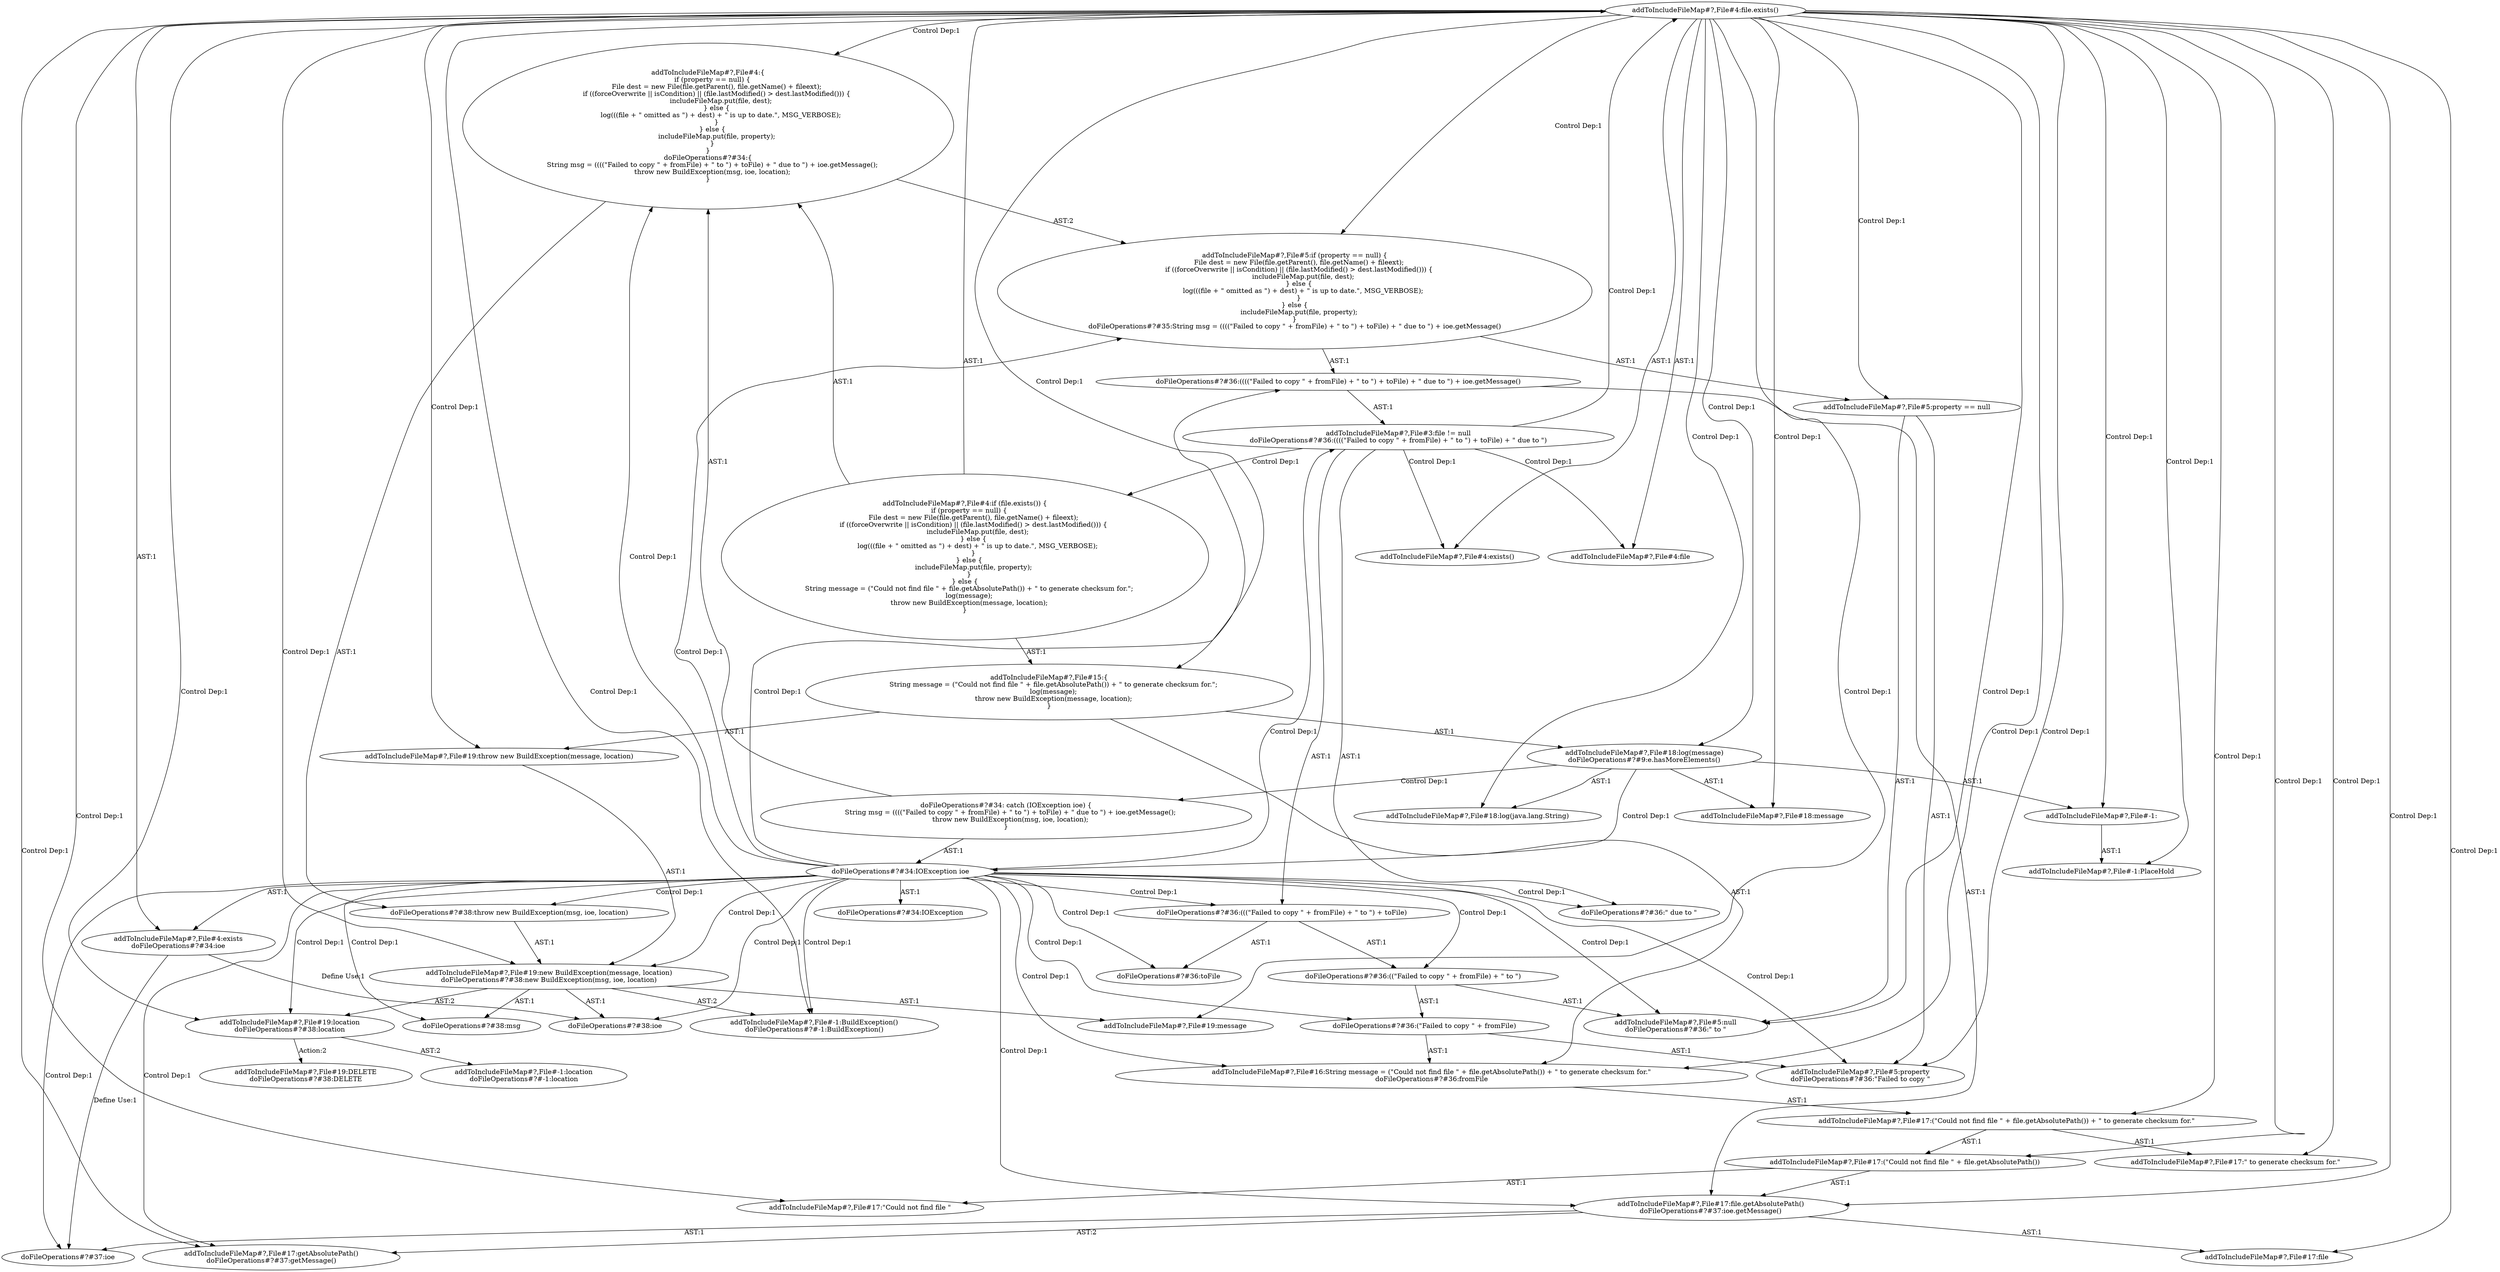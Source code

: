 digraph "Pattern" {
0 [label="addToIncludeFileMap#?,File#19:DELETE
doFileOperations#?#38:DELETE" shape=ellipse]
1 [label="addToIncludeFileMap#?,File#19:location
doFileOperations#?#38:location" shape=ellipse]
2 [label="addToIncludeFileMap#?,File#4:file.exists()" shape=ellipse]
3 [label="addToIncludeFileMap#?,File#3:file != null
doFileOperations#?#36:((((\"Failed to copy \" + fromFile) + \" to \") + toFile) + \" due to \")" shape=ellipse]
4 [label="addToIncludeFileMap#?,File#4:if (file.exists()) \{
    if (property == null) \{
        File dest = new File(file.getParent(), file.getName() + fileext);
        if ((forceOverwrite || isCondition) || (file.lastModified() > dest.lastModified())) \{
            includeFileMap.put(file, dest);
        \} else \{
            log(((file + \" omitted as \") + dest) + \" is up to date.\", MSG_VERBOSE);
        \}
    \} else \{
        includeFileMap.put(file, property);
    \}
\} else \{
    String message = (\"Could not find file \" + file.getAbsolutePath()) + \" to generate checksum for.\";
    log(message);
    throw new BuildException(message, location);
\}" shape=ellipse]
5 [label="addToIncludeFileMap#?,File#4:exists
doFileOperations#?#34:ioe" shape=ellipse]
6 [label="addToIncludeFileMap#?,File#4:file" shape=ellipse]
7 [label="addToIncludeFileMap#?,File#4:exists()" shape=ellipse]
8 [label="addToIncludeFileMap#?,File#4:\{
    if (property == null) \{
        File dest = new File(file.getParent(), file.getName() + fileext);
        if ((forceOverwrite || isCondition) || (file.lastModified() > dest.lastModified())) \{
            includeFileMap.put(file, dest);
        \} else \{
            log(((file + \" omitted as \") + dest) + \" is up to date.\", MSG_VERBOSE);
        \}
    \} else \{
        includeFileMap.put(file, property);
    \}
\}
doFileOperations#?#34:\{
    String msg = ((((\"Failed to copy \" + fromFile) + \" to \") + toFile) + \" due to \") + ioe.getMessage();
    throw new BuildException(msg, ioe, location);
\}" shape=ellipse]
9 [label="addToIncludeFileMap#?,File#5:if (property == null) \{
    File dest = new File(file.getParent(), file.getName() + fileext);
    if ((forceOverwrite || isCondition) || (file.lastModified() > dest.lastModified())) \{
        includeFileMap.put(file, dest);
    \} else \{
        log(((file + \" omitted as \") + dest) + \" is up to date.\", MSG_VERBOSE);
    \}
\} else \{
    includeFileMap.put(file, property);
\}
doFileOperations#?#35:String msg = ((((\"Failed to copy \" + fromFile) + \" to \") + toFile) + \" due to \") + ioe.getMessage()" shape=ellipse]
10 [label="addToIncludeFileMap#?,File#5:property == null" shape=ellipse]
11 [label="addToIncludeFileMap#?,File#5:property
doFileOperations#?#36:\"Failed to copy \"" shape=ellipse]
12 [label="addToIncludeFileMap#?,File#5:null
doFileOperations#?#36:\" to \"" shape=ellipse]
13 [label="addToIncludeFileMap#?,File#15:\{
    String message = (\"Could not find file \" + file.getAbsolutePath()) + \" to generate checksum for.\";
    log(message);
    throw new BuildException(message, location);
\}" shape=ellipse]
14 [label="addToIncludeFileMap#?,File#16:String message = (\"Could not find file \" + file.getAbsolutePath()) + \" to generate checksum for.\"
doFileOperations#?#36:fromFile" shape=ellipse]
15 [label="addToIncludeFileMap#?,File#17:(\"Could not find file \" + file.getAbsolutePath()) + \" to generate checksum for.\"" shape=ellipse]
16 [label="addToIncludeFileMap#?,File#17:(\"Could not find file \" + file.getAbsolutePath())" shape=ellipse]
17 [label="addToIncludeFileMap#?,File#17:\"Could not find file \"" shape=ellipse]
18 [label="addToIncludeFileMap#?,File#17:file.getAbsolutePath()
doFileOperations#?#37:ioe.getMessage()" shape=ellipse]
19 [label="addToIncludeFileMap#?,File#17:getAbsolutePath()
doFileOperations#?#37:getMessage()" shape=ellipse]
20 [label="addToIncludeFileMap#?,File#17:file" shape=ellipse]
21 [label="addToIncludeFileMap#?,File#17:\" to generate checksum for.\"" shape=ellipse]
22 [label="addToIncludeFileMap#?,File#18:log(message)
doFileOperations#?#9:e.hasMoreElements()" shape=ellipse]
23 [label="addToIncludeFileMap#?,File#18:log(java.lang.String)" shape=ellipse]
24 [label="addToIncludeFileMap#?,File#-1:" shape=ellipse]
25 [label="addToIncludeFileMap#?,File#-1:PlaceHold" shape=ellipse]
26 [label="addToIncludeFileMap#?,File#18:message" shape=ellipse]
27 [label="addToIncludeFileMap#?,File#19:throw new BuildException(message, location)" shape=ellipse]
28 [label="addToIncludeFileMap#?,File#19:new BuildException(message, location)
doFileOperations#?#38:new BuildException(msg, ioe, location)" shape=ellipse]
29 [label="addToIncludeFileMap#?,File#-1:BuildException()
doFileOperations#?#-1:BuildException()" shape=ellipse]
30 [label="addToIncludeFileMap#?,File#19:message" shape=ellipse]
31 [label="addToIncludeFileMap#?,File#-1:location
doFileOperations#?#-1:location" shape=ellipse]
32 [label="doFileOperations#?#38:ioe" shape=ellipse]
33 [label="doFileOperations#?#36:((((\"Failed to copy \" + fromFile) + \" to \") + toFile) + \" due to \") + ioe.getMessage()" shape=ellipse]
34 [label="doFileOperations#?#36:\" due to \"" shape=ellipse]
35 [label="doFileOperations#?#36:(((\"Failed to copy \" + fromFile) + \" to \") + toFile)" shape=ellipse]
36 [label="doFileOperations#?#34: catch (IOException ioe) \{
    String msg = ((((\"Failed to copy \" + fromFile) + \" to \") + toFile) + \" due to \") + ioe.getMessage();
    throw new BuildException(msg, ioe, location);
\}" shape=ellipse]
37 [label="doFileOperations#?#36:(\"Failed to copy \" + fromFile)" shape=ellipse]
38 [label="doFileOperations#?#36:toFile" shape=ellipse]
39 [label="doFileOperations#?#34:IOException ioe" shape=ellipse]
40 [label="doFileOperations#?#37:ioe" shape=ellipse]
41 [label="doFileOperations#?#38:msg" shape=ellipse]
42 [label="doFileOperations#?#38:throw new BuildException(msg, ioe, location)" shape=ellipse]
43 [label="doFileOperations#?#34:IOException" shape=ellipse]
44 [label="doFileOperations#?#36:((\"Failed to copy \" + fromFile) + \" to \")" shape=ellipse]
1 -> 0 [label="Action:2"];
1 -> 31 [label="AST:2"];
2 -> 1 [label="Control Dep:1"];
2 -> 5 [label="AST:1"];
2 -> 6 [label="AST:1"];
2 -> 7 [label="AST:1"];
2 -> 8 [label="Control Dep:1"];
2 -> 9 [label="Control Dep:1"];
2 -> 10 [label="Control Dep:1"];
2 -> 11 [label="Control Dep:1"];
2 -> 12 [label="Control Dep:1"];
2 -> 13 [label="Control Dep:1"];
2 -> 14 [label="Control Dep:1"];
2 -> 15 [label="Control Dep:1"];
2 -> 16 [label="Control Dep:1"];
2 -> 17 [label="Control Dep:1"];
2 -> 18 [label="Control Dep:1"];
2 -> 19 [label="Control Dep:1"];
2 -> 20 [label="Control Dep:1"];
2 -> 21 [label="Control Dep:1"];
2 -> 22 [label="Control Dep:1"];
2 -> 23 [label="Control Dep:1"];
2 -> 24 [label="Control Dep:1"];
2 -> 25 [label="Control Dep:1"];
2 -> 26 [label="Control Dep:1"];
2 -> 27 [label="Control Dep:1"];
2 -> 28 [label="Control Dep:1"];
2 -> 29 [label="Control Dep:1"];
2 -> 30 [label="Control Dep:1"];
3 -> 2 [label="Control Dep:1"];
3 -> 4 [label="Control Dep:1"];
3 -> 7 [label="Control Dep:1"];
3 -> 6 [label="Control Dep:1"];
3 -> 34 [label="AST:1"];
3 -> 35 [label="AST:1"];
4 -> 2 [label="AST:1"];
4 -> 8 [label="AST:1"];
4 -> 13 [label="AST:1"];
5 -> 32 [label="Define Use:1"];
5 -> 40 [label="Define Use:1"];
8 -> 9 [label="AST:2"];
8 -> 42 [label="AST:1"];
9 -> 10 [label="AST:1"];
9 -> 33 [label="AST:1"];
10 -> 11 [label="AST:1"];
10 -> 12 [label="AST:1"];
13 -> 14 [label="AST:1"];
13 -> 22 [label="AST:1"];
13 -> 27 [label="AST:1"];
14 -> 15 [label="AST:1"];
15 -> 16 [label="AST:1"];
15 -> 21 [label="AST:1"];
16 -> 17 [label="AST:1"];
16 -> 18 [label="AST:1"];
18 -> 20 [label="AST:1"];
18 -> 19 [label="AST:2"];
18 -> 40 [label="AST:1"];
22 -> 24 [label="AST:1"];
22 -> 23 [label="AST:1"];
22 -> 26 [label="AST:1"];
22 -> 36 [label="Control Dep:1"];
22 -> 39 [label="Control Dep:1"];
24 -> 25 [label="AST:1"];
27 -> 28 [label="AST:1"];
28 -> 1 [label="AST:2"];
28 -> 29 [label="AST:2"];
28 -> 30 [label="AST:1"];
28 -> 32 [label="AST:1"];
28 -> 41 [label="AST:1"];
33 -> 3 [label="AST:1"];
33 -> 18 [label="AST:1"];
35 -> 44 [label="AST:1"];
35 -> 38 [label="AST:1"];
36 -> 39 [label="AST:1"];
36 -> 8 [label="AST:1"];
37 -> 11 [label="AST:1"];
37 -> 14 [label="AST:1"];
39 -> 32 [label="Control Dep:1"];
39 -> 33 [label="Control Dep:1"];
39 -> 34 [label="Control Dep:1"];
39 -> 35 [label="Control Dep:1"];
39 -> 37 [label="Control Dep:1"];
39 -> 38 [label="Control Dep:1"];
39 -> 5 [label="AST:1"];
39 -> 43 [label="AST:1"];
39 -> 8 [label="Control Dep:1"];
39 -> 9 [label="Control Dep:1"];
39 -> 3 [label="Control Dep:1"];
39 -> 44 [label="Control Dep:1"];
39 -> 11 [label="Control Dep:1"];
39 -> 14 [label="Control Dep:1"];
39 -> 12 [label="Control Dep:1"];
39 -> 18 [label="Control Dep:1"];
39 -> 19 [label="Control Dep:1"];
39 -> 40 [label="Control Dep:1"];
39 -> 42 [label="Control Dep:1"];
39 -> 28 [label="Control Dep:1"];
39 -> 29 [label="Control Dep:1"];
39 -> 41 [label="Control Dep:1"];
39 -> 1 [label="Control Dep:1"];
42 -> 28 [label="AST:1"];
44 -> 37 [label="AST:1"];
44 -> 12 [label="AST:1"];
}